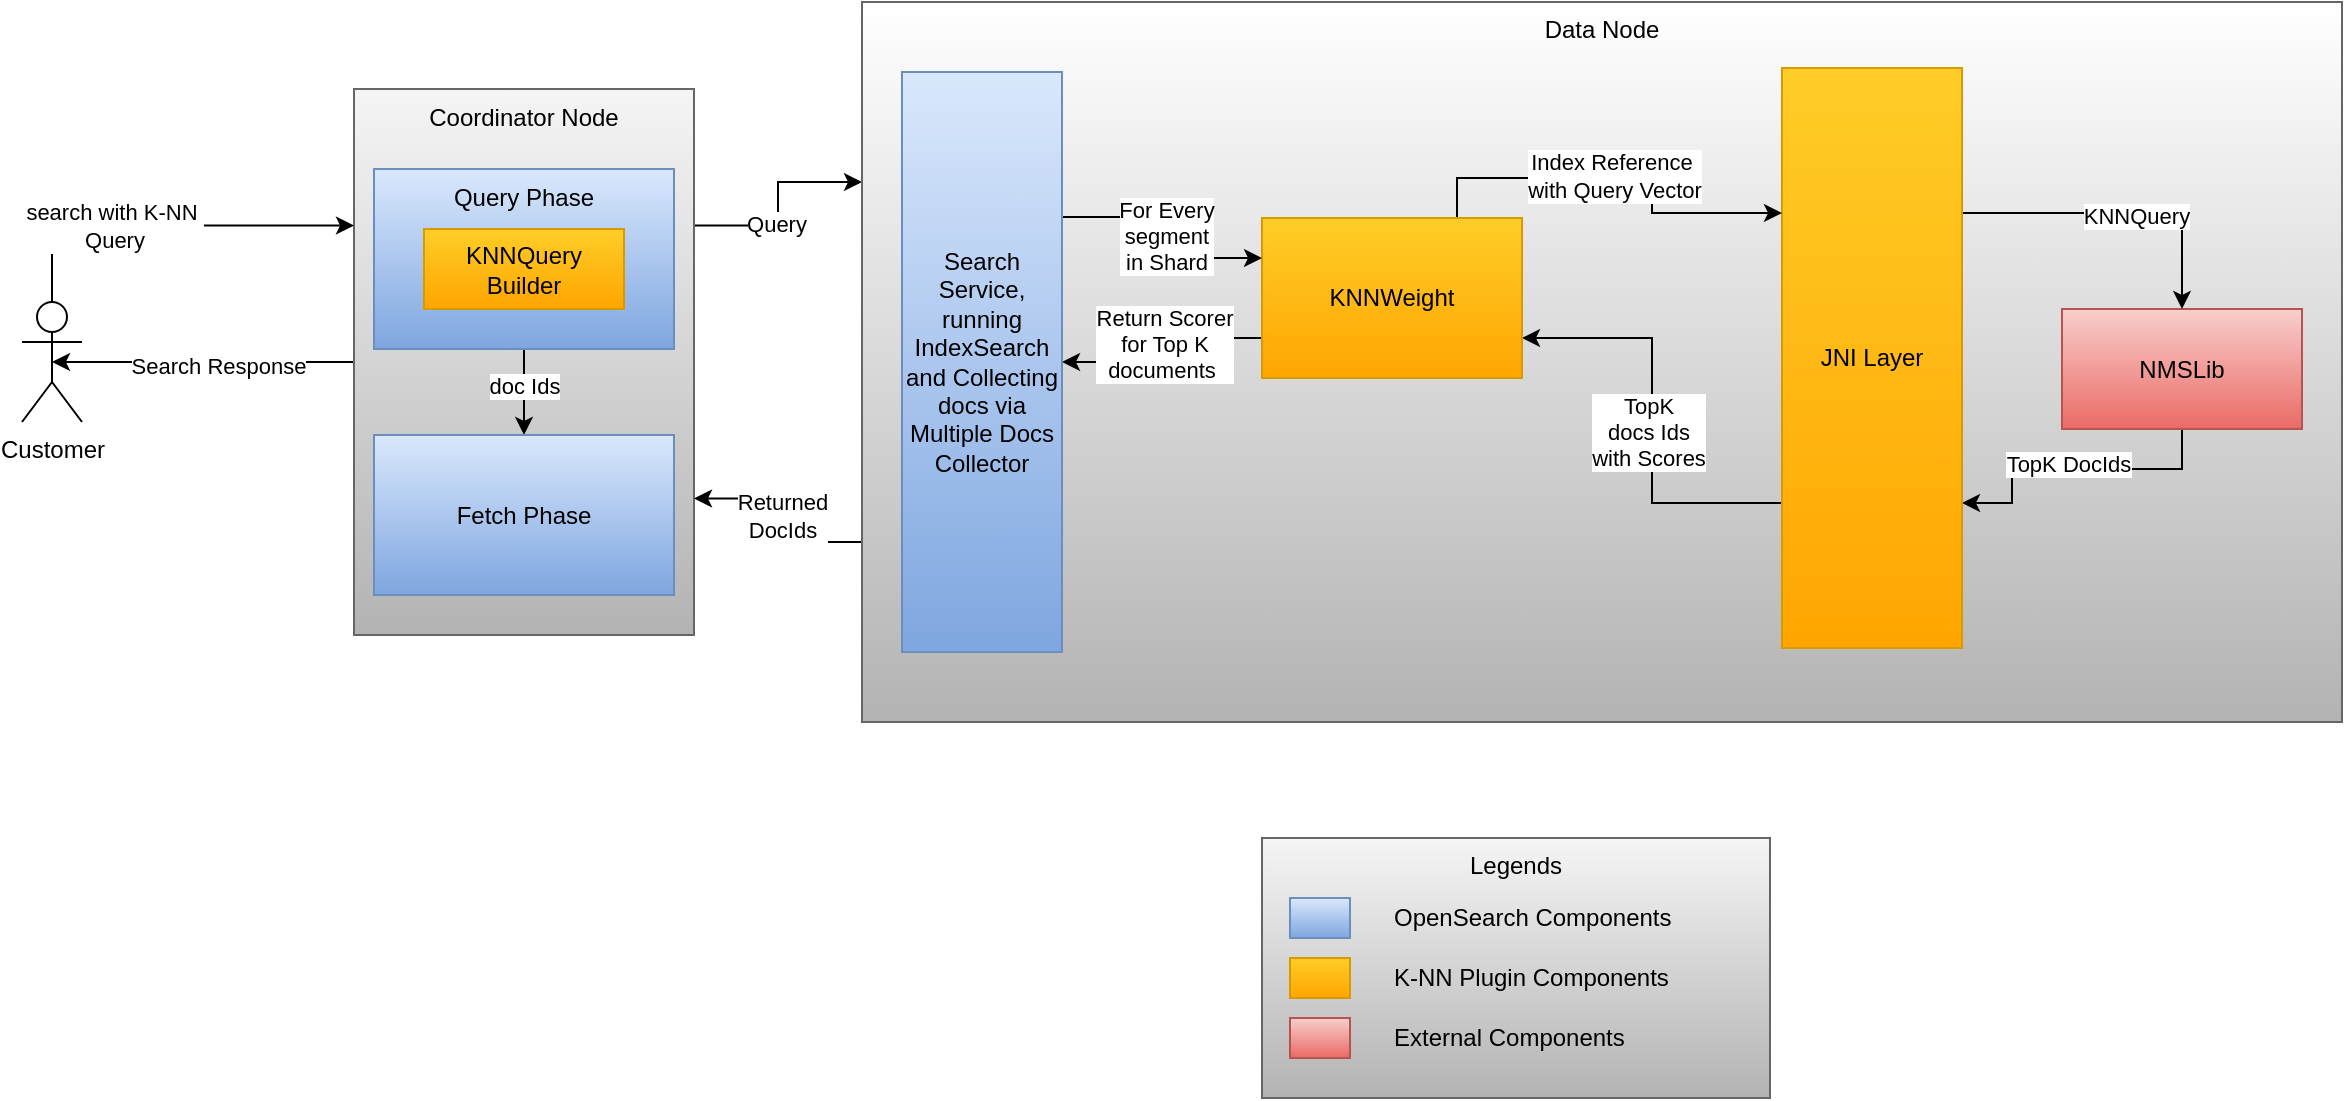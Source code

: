 <mxfile version="21.1.9" type="github">
  <diagram name="Page-1" id="EdtanVxi9uemjR0dhVUv">
    <mxGraphModel dx="2284" dy="772" grid="1" gridSize="10" guides="1" tooltips="1" connect="1" arrows="1" fold="1" page="1" pageScale="1" pageWidth="850" pageHeight="1100" math="0" shadow="0">
      <root>
        <mxCell id="0" />
        <mxCell id="1" parent="0" />
        <mxCell id="OlUmQQ28LAchEgDFsIKD-1" style="edgeStyle=orthogonalEdgeStyle;rounded=0;orthogonalLoop=1;jettySize=auto;html=1;exitX=1;exitY=0.25;exitDx=0;exitDy=0;entryX=0;entryY=0.25;entryDx=0;entryDy=0;" edge="1" parent="1" source="OlUmQQ28LAchEgDFsIKD-5" target="OlUmQQ28LAchEgDFsIKD-8">
          <mxGeometry relative="1" as="geometry" />
        </mxCell>
        <mxCell id="OlUmQQ28LAchEgDFsIKD-2" value="Query" style="edgeLabel;html=1;align=center;verticalAlign=middle;resizable=0;points=[];" vertex="1" connectable="0" parent="OlUmQQ28LAchEgDFsIKD-1">
          <mxGeometry x="-0.221" y="1" relative="1" as="geometry">
            <mxPoint as="offset" />
          </mxGeometry>
        </mxCell>
        <mxCell id="OlUmQQ28LAchEgDFsIKD-3" style="edgeStyle=orthogonalEdgeStyle;rounded=0;orthogonalLoop=1;jettySize=auto;html=1;exitX=0;exitY=0.5;exitDx=0;exitDy=0;entryX=0.5;entryY=0.5;entryDx=0;entryDy=0;entryPerimeter=0;" edge="1" parent="1" source="OlUmQQ28LAchEgDFsIKD-5" target="OlUmQQ28LAchEgDFsIKD-33">
          <mxGeometry relative="1" as="geometry" />
        </mxCell>
        <mxCell id="OlUmQQ28LAchEgDFsIKD-4" value="Search Response" style="edgeLabel;html=1;align=center;verticalAlign=middle;resizable=0;points=[];" vertex="1" connectable="0" parent="OlUmQQ28LAchEgDFsIKD-3">
          <mxGeometry x="-0.082" y="2" relative="1" as="geometry">
            <mxPoint x="1" as="offset" />
          </mxGeometry>
        </mxCell>
        <mxCell id="OlUmQQ28LAchEgDFsIKD-5" value="Coordinator Node" style="rounded=0;whiteSpace=wrap;html=1;verticalAlign=top;fillColor=#f5f5f5;gradientColor=#b3b3b3;strokeColor=#666666;" vertex="1" parent="1">
          <mxGeometry x="-64" y="155.5" width="170" height="273" as="geometry" />
        </mxCell>
        <mxCell id="OlUmQQ28LAchEgDFsIKD-6" style="edgeStyle=orthogonalEdgeStyle;rounded=0;orthogonalLoop=1;jettySize=auto;html=1;exitX=0;exitY=0.75;exitDx=0;exitDy=0;entryX=1;entryY=0.75;entryDx=0;entryDy=0;" edge="1" parent="1" source="OlUmQQ28LAchEgDFsIKD-8" target="OlUmQQ28LAchEgDFsIKD-5">
          <mxGeometry relative="1" as="geometry" />
        </mxCell>
        <mxCell id="OlUmQQ28LAchEgDFsIKD-7" value="Returned&lt;br&gt;DocIds" style="edgeLabel;html=1;align=center;verticalAlign=middle;resizable=0;points=[];" vertex="1" connectable="0" parent="OlUmQQ28LAchEgDFsIKD-6">
          <mxGeometry x="0.36" y="1" relative="1" as="geometry">
            <mxPoint x="10" y="7" as="offset" />
          </mxGeometry>
        </mxCell>
        <mxCell id="OlUmQQ28LAchEgDFsIKD-8" value="Data Node" style="rounded=0;whiteSpace=wrap;html=1;verticalAlign=top;fillColor=default;gradientColor=#b3b3b3;strokeColor=#666666;" vertex="1" parent="1">
          <mxGeometry x="190" y="112" width="740" height="360" as="geometry" />
        </mxCell>
        <mxCell id="OlUmQQ28LAchEgDFsIKD-9" style="edgeStyle=orthogonalEdgeStyle;rounded=0;orthogonalLoop=1;jettySize=auto;html=1;exitX=0.5;exitY=1;exitDx=0;exitDy=0;entryX=1;entryY=0.75;entryDx=0;entryDy=0;" edge="1" parent="1" source="OlUmQQ28LAchEgDFsIKD-11" target="OlUmQQ28LAchEgDFsIKD-18">
          <mxGeometry relative="1" as="geometry" />
        </mxCell>
        <mxCell id="OlUmQQ28LAchEgDFsIKD-10" value="TopK DocIds" style="edgeLabel;html=1;align=center;verticalAlign=middle;resizable=0;points=[];" vertex="1" connectable="0" parent="OlUmQQ28LAchEgDFsIKD-9">
          <mxGeometry x="0.055" y="-3" relative="1" as="geometry">
            <mxPoint as="offset" />
          </mxGeometry>
        </mxCell>
        <mxCell id="OlUmQQ28LAchEgDFsIKD-11" value="NMSLib" style="rounded=0;whiteSpace=wrap;html=1;fillColor=#f8cecc;gradientColor=#ea6b66;strokeColor=#b85450;" vertex="1" parent="1">
          <mxGeometry x="790" y="265.5" width="120" height="60" as="geometry" />
        </mxCell>
        <mxCell id="OlUmQQ28LAchEgDFsIKD-51" style="edgeStyle=orthogonalEdgeStyle;rounded=0;orthogonalLoop=1;jettySize=auto;html=1;exitX=0;exitY=0.75;exitDx=0;exitDy=0;entryX=1;entryY=0.75;entryDx=0;entryDy=0;" edge="1" parent="1" source="OlUmQQ28LAchEgDFsIKD-18" target="OlUmQQ28LAchEgDFsIKD-27">
          <mxGeometry relative="1" as="geometry" />
        </mxCell>
        <mxCell id="OlUmQQ28LAchEgDFsIKD-52" value="TopK&lt;br style=&quot;border-color: var(--border-color);&quot;&gt;docs Ids&lt;br style=&quot;border-color: var(--border-color);&quot;&gt;with Scores" style="edgeLabel;html=1;align=center;verticalAlign=middle;resizable=0;points=[];" vertex="1" connectable="0" parent="OlUmQQ28LAchEgDFsIKD-51">
          <mxGeometry x="-0.04" y="2" relative="1" as="geometry">
            <mxPoint y="1" as="offset" />
          </mxGeometry>
        </mxCell>
        <mxCell id="OlUmQQ28LAchEgDFsIKD-53" style="edgeStyle=orthogonalEdgeStyle;rounded=0;orthogonalLoop=1;jettySize=auto;html=1;exitX=1;exitY=0.25;exitDx=0;exitDy=0;entryX=0.5;entryY=0;entryDx=0;entryDy=0;" edge="1" parent="1" source="OlUmQQ28LAchEgDFsIKD-18" target="OlUmQQ28LAchEgDFsIKD-11">
          <mxGeometry relative="1" as="geometry" />
        </mxCell>
        <mxCell id="OlUmQQ28LAchEgDFsIKD-54" value="KNNQuery" style="edgeLabel;html=1;align=center;verticalAlign=middle;resizable=0;points=[];" vertex="1" connectable="0" parent="OlUmQQ28LAchEgDFsIKD-53">
          <mxGeometry x="0.101" relative="1" as="geometry">
            <mxPoint y="1" as="offset" />
          </mxGeometry>
        </mxCell>
        <mxCell id="OlUmQQ28LAchEgDFsIKD-18" value="JNI Layer" style="rounded=0;whiteSpace=wrap;html=1;fillColor=#ffcd28;gradientColor=#ffa500;strokeColor=#d79b00;" vertex="1" parent="1">
          <mxGeometry x="650" y="145" width="90" height="290" as="geometry" />
        </mxCell>
        <mxCell id="OlUmQQ28LAchEgDFsIKD-23" style="edgeStyle=orthogonalEdgeStyle;rounded=0;orthogonalLoop=1;jettySize=auto;html=1;exitX=0.75;exitY=0;exitDx=0;exitDy=0;entryX=0;entryY=0.25;entryDx=0;entryDy=0;" edge="1" parent="1" source="OlUmQQ28LAchEgDFsIKD-27" target="OlUmQQ28LAchEgDFsIKD-18">
          <mxGeometry relative="1" as="geometry" />
        </mxCell>
        <mxCell id="OlUmQQ28LAchEgDFsIKD-24" value="Index Reference&amp;nbsp;&lt;br&gt;with Query Vector" style="edgeLabel;html=1;align=center;verticalAlign=middle;resizable=0;points=[];" vertex="1" connectable="0" parent="OlUmQQ28LAchEgDFsIKD-23">
          <mxGeometry x="-0.017" y="1" relative="1" as="geometry">
            <mxPoint as="offset" />
          </mxGeometry>
        </mxCell>
        <mxCell id="OlUmQQ28LAchEgDFsIKD-25" style="edgeStyle=orthogonalEdgeStyle;rounded=0;orthogonalLoop=1;jettySize=auto;html=1;exitX=0;exitY=0.75;exitDx=0;exitDy=0;" edge="1" parent="1" source="OlUmQQ28LAchEgDFsIKD-27" target="OlUmQQ28LAchEgDFsIKD-41">
          <mxGeometry relative="1" as="geometry" />
        </mxCell>
        <mxCell id="OlUmQQ28LAchEgDFsIKD-26" value="Return Scorer &lt;br&gt;for Top K &lt;br&gt;documents&amp;nbsp;" style="edgeLabel;html=1;align=center;verticalAlign=middle;resizable=0;points=[];" vertex="1" connectable="0" parent="OlUmQQ28LAchEgDFsIKD-25">
          <mxGeometry x="-0.051" y="1" relative="1" as="geometry">
            <mxPoint as="offset" />
          </mxGeometry>
        </mxCell>
        <mxCell id="OlUmQQ28LAchEgDFsIKD-27" value="KNNWeight&lt;br&gt;" style="rounded=0;whiteSpace=wrap;html=1;fillColor=#ffcd28;strokeColor=#d79b00;gradientColor=#ffa500;" vertex="1" parent="1">
          <mxGeometry x="390" y="220" width="130" height="80" as="geometry" />
        </mxCell>
        <mxCell id="OlUmQQ28LAchEgDFsIKD-31" style="edgeStyle=orthogonalEdgeStyle;rounded=0;orthogonalLoop=1;jettySize=auto;html=1;exitX=0.5;exitY=0;exitDx=0;exitDy=0;exitPerimeter=0;entryX=0;entryY=0.25;entryDx=0;entryDy=0;" edge="1" parent="1" source="OlUmQQ28LAchEgDFsIKD-33" target="OlUmQQ28LAchEgDFsIKD-5">
          <mxGeometry relative="1" as="geometry" />
        </mxCell>
        <mxCell id="OlUmQQ28LAchEgDFsIKD-32" value="search with K-NN&amp;nbsp;&lt;br&gt;Query" style="edgeLabel;html=1;align=center;verticalAlign=middle;resizable=0;points=[];" vertex="1" connectable="0" parent="OlUmQQ28LAchEgDFsIKD-31">
          <mxGeometry x="-0.273" relative="1" as="geometry">
            <mxPoint as="offset" />
          </mxGeometry>
        </mxCell>
        <mxCell id="OlUmQQ28LAchEgDFsIKD-33" value="Customer" style="shape=umlActor;verticalLabelPosition=bottom;verticalAlign=top;html=1;outlineConnect=0;" vertex="1" parent="1">
          <mxGeometry x="-230" y="262" width="30" height="60" as="geometry" />
        </mxCell>
        <mxCell id="OlUmQQ28LAchEgDFsIKD-34" style="edgeStyle=orthogonalEdgeStyle;rounded=0;orthogonalLoop=1;jettySize=auto;html=1;exitX=0.5;exitY=1;exitDx=0;exitDy=0;entryX=0.5;entryY=0;entryDx=0;entryDy=0;" edge="1" parent="1" source="OlUmQQ28LAchEgDFsIKD-36" target="OlUmQQ28LAchEgDFsIKD-37">
          <mxGeometry relative="1" as="geometry" />
        </mxCell>
        <mxCell id="OlUmQQ28LAchEgDFsIKD-35" value="doc Ids" style="edgeLabel;html=1;align=center;verticalAlign=middle;resizable=0;points=[];" vertex="1" connectable="0" parent="OlUmQQ28LAchEgDFsIKD-34">
          <mxGeometry x="-0.163" relative="1" as="geometry">
            <mxPoint as="offset" />
          </mxGeometry>
        </mxCell>
        <mxCell id="OlUmQQ28LAchEgDFsIKD-36" value="Query Phase" style="rounded=0;whiteSpace=wrap;html=1;verticalAlign=top;fillColor=#dae8fc;gradientColor=#7ea6e0;strokeColor=#6c8ebf;" vertex="1" parent="1">
          <mxGeometry x="-54" y="195.5" width="150" height="90" as="geometry" />
        </mxCell>
        <mxCell id="OlUmQQ28LAchEgDFsIKD-37" value="Fetch Phase" style="rounded=0;whiteSpace=wrap;html=1;verticalAlign=middle;fillColor=#dae8fc;gradientColor=#7ea6e0;strokeColor=#6c8ebf;" vertex="1" parent="1">
          <mxGeometry x="-54" y="328.5" width="150" height="80" as="geometry" />
        </mxCell>
        <mxCell id="OlUmQQ28LAchEgDFsIKD-38" value="KNNQuery Builder" style="rounded=0;whiteSpace=wrap;html=1;fillColor=#ffcd28;gradientColor=#ffa500;strokeColor=#d79b00;" vertex="1" parent="1">
          <mxGeometry x="-29" y="225.5" width="100" height="40" as="geometry" />
        </mxCell>
        <mxCell id="OlUmQQ28LAchEgDFsIKD-39" style="edgeStyle=orthogonalEdgeStyle;rounded=0;orthogonalLoop=1;jettySize=auto;html=1;exitX=1;exitY=0.25;exitDx=0;exitDy=0;entryX=0;entryY=0.25;entryDx=0;entryDy=0;" edge="1" parent="1" source="OlUmQQ28LAchEgDFsIKD-41" target="OlUmQQ28LAchEgDFsIKD-27">
          <mxGeometry relative="1" as="geometry" />
        </mxCell>
        <mxCell id="OlUmQQ28LAchEgDFsIKD-40" value="For Every&lt;br&gt;segment&lt;br&gt;in Shard" style="edgeLabel;html=1;align=center;verticalAlign=middle;resizable=0;points=[];labelBackgroundColor=default;" vertex="1" connectable="0" parent="OlUmQQ28LAchEgDFsIKD-39">
          <mxGeometry x="-0.023" y="1" relative="1" as="geometry">
            <mxPoint x="1" as="offset" />
          </mxGeometry>
        </mxCell>
        <mxCell id="OlUmQQ28LAchEgDFsIKD-41" value="Search Service, running IndexSearch and Collecting docs via Multiple Docs Collector" style="rounded=0;whiteSpace=wrap;html=1;fillColor=#dae8fc;gradientColor=#7ea6e0;strokeColor=#6c8ebf;" vertex="1" parent="1">
          <mxGeometry x="210" y="147" width="80" height="290" as="geometry" />
        </mxCell>
        <mxCell id="OlUmQQ28LAchEgDFsIKD-42" value="Legends" style="rounded=0;whiteSpace=wrap;html=1;verticalAlign=top;fillColor=#f5f5f5;gradientColor=#b3b3b3;strokeColor=#666666;" vertex="1" parent="1">
          <mxGeometry x="390" y="530" width="254" height="130" as="geometry" />
        </mxCell>
        <mxCell id="OlUmQQ28LAchEgDFsIKD-43" value="" style="rounded=0;whiteSpace=wrap;html=1;fillColor=#dae8fc;gradientColor=#7ea6e0;strokeColor=#6c8ebf;" vertex="1" parent="1">
          <mxGeometry x="404" y="560" width="30" height="20" as="geometry" />
        </mxCell>
        <mxCell id="OlUmQQ28LAchEgDFsIKD-44" value="OpenSearch Components" style="text;html=1;strokeColor=none;fillColor=none;align=left;verticalAlign=middle;whiteSpace=wrap;rounded=0;" vertex="1" parent="1">
          <mxGeometry x="454" y="555" width="180" height="30" as="geometry" />
        </mxCell>
        <mxCell id="OlUmQQ28LAchEgDFsIKD-45" value="" style="rounded=0;whiteSpace=wrap;html=1;fillColor=#ffcd28;gradientColor=#ffa500;strokeColor=#d79b00;" vertex="1" parent="1">
          <mxGeometry x="404" y="590" width="30" height="20" as="geometry" />
        </mxCell>
        <mxCell id="OlUmQQ28LAchEgDFsIKD-48" value="" style="rounded=0;whiteSpace=wrap;html=1;fillColor=#f8cecc;gradientColor=#ea6b66;strokeColor=#b85450;" vertex="1" parent="1">
          <mxGeometry x="404" y="620" width="30" height="20" as="geometry" />
        </mxCell>
        <mxCell id="OlUmQQ28LAchEgDFsIKD-49" value="External Components" style="text;html=1;strokeColor=none;fillColor=none;align=left;verticalAlign=middle;whiteSpace=wrap;rounded=0;" vertex="1" parent="1">
          <mxGeometry x="454" y="615" width="180" height="30" as="geometry" />
        </mxCell>
        <mxCell id="OlUmQQ28LAchEgDFsIKD-50" value="K-NN Plugin Components" style="text;html=1;strokeColor=none;fillColor=none;align=left;verticalAlign=middle;whiteSpace=wrap;rounded=0;" vertex="1" parent="1">
          <mxGeometry x="454" y="585" width="180" height="30" as="geometry" />
        </mxCell>
      </root>
    </mxGraphModel>
  </diagram>
</mxfile>
